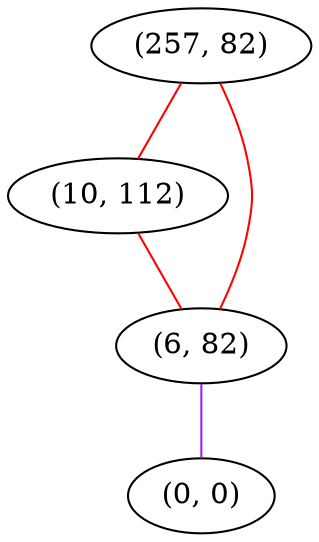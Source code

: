 graph "" {
"(257, 82)";
"(10, 112)";
"(6, 82)";
"(0, 0)";
"(257, 82)" -- "(10, 112)"  [color=red, key=0, weight=1];
"(257, 82)" -- "(6, 82)"  [color=red, key=0, weight=1];
"(10, 112)" -- "(6, 82)"  [color=red, key=0, weight=1];
"(6, 82)" -- "(0, 0)"  [color=purple, key=0, weight=4];
}
